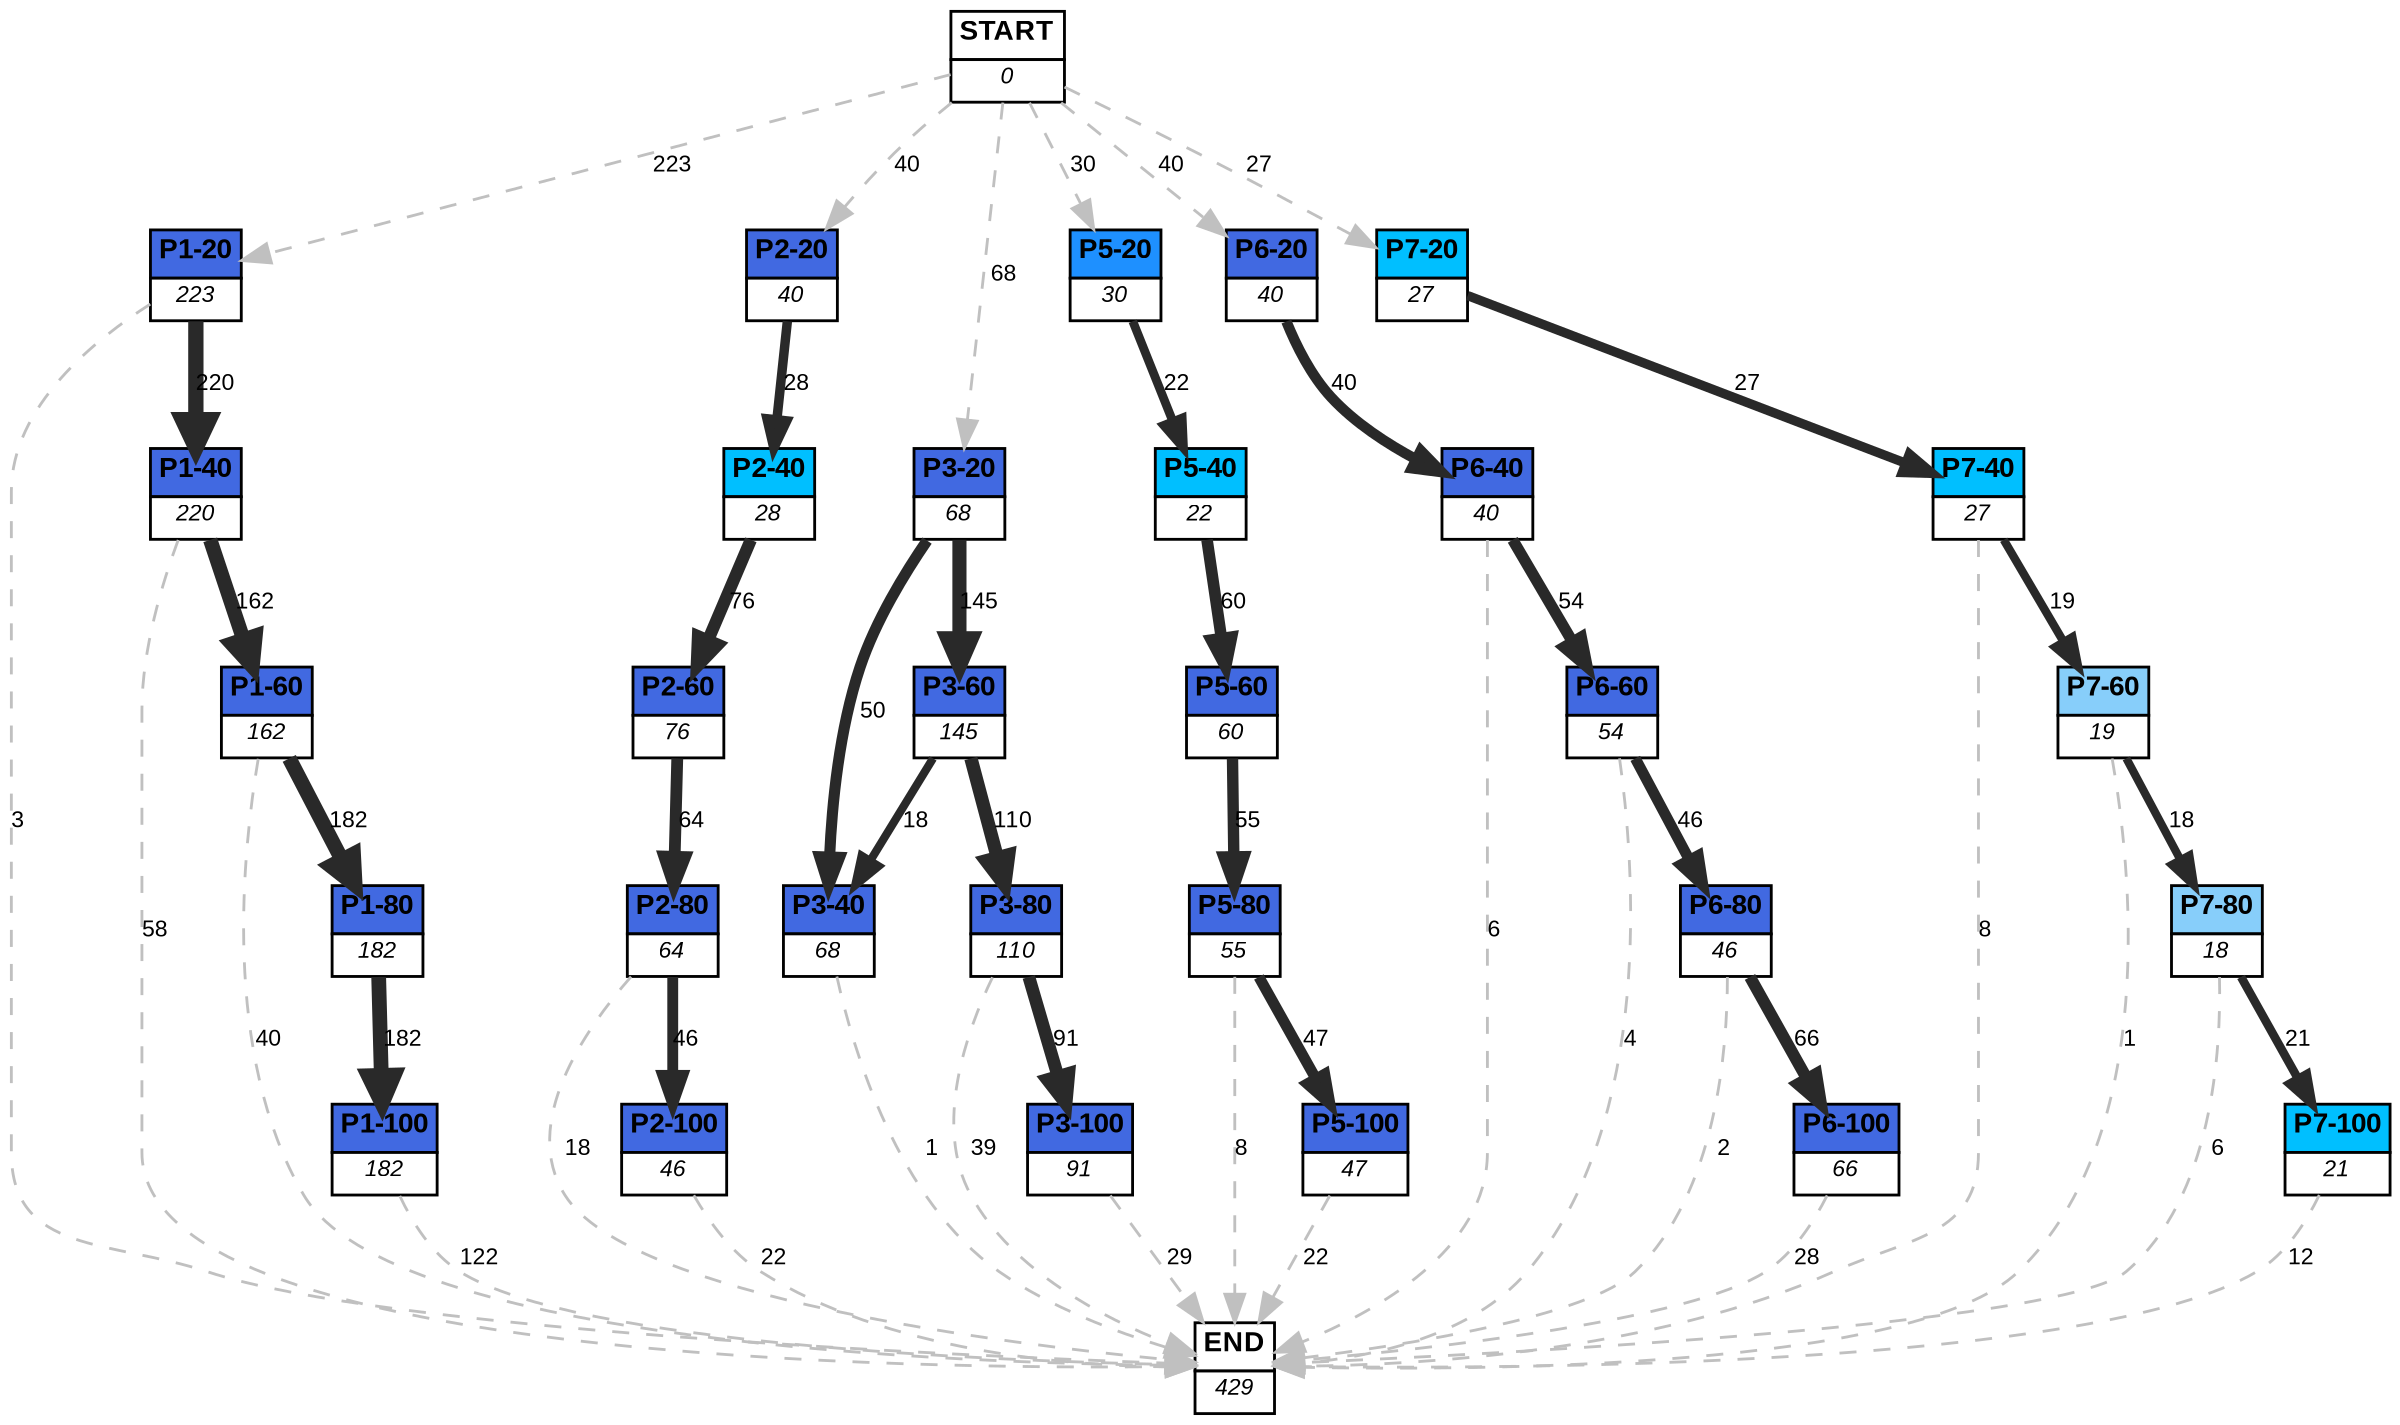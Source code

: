 digraph graphname {
	dpi = 150
	size="16,11!";
	margin = 0;
"P1-20" [shape=plain, label=<<table border="0" cellborder="1" cellspacing="0"><tr><td bgcolor="royalblue"><FONT face="Arial" POINT-SIZE="10"><b>P1-20</b></FONT></td></tr><tr><td bgcolor="white"><FONT face="Arial" POINT-SIZE="8"><i>223</i></FONT></td></tr></table>>]
"P1-40" [shape=plain, label=<<table border="0" cellborder="1" cellspacing="0"><tr><td bgcolor="royalblue"><FONT face="Arial" POINT-SIZE="10"><b>P1-40</b></FONT></td></tr><tr><td bgcolor="white"><FONT face="Arial" POINT-SIZE="8"><i>220</i></FONT></td></tr></table>>]
"P1-60" [shape=plain, label=<<table border="0" cellborder="1" cellspacing="0"><tr><td bgcolor="royalblue"><FONT face="Arial" POINT-SIZE="10"><b>P1-60</b></FONT></td></tr><tr><td bgcolor="white"><FONT face="Arial" POINT-SIZE="8"><i>162</i></FONT></td></tr></table>>]
"P1-80" [shape=plain, label=<<table border="0" cellborder="1" cellspacing="0"><tr><td bgcolor="royalblue"><FONT face="Arial" POINT-SIZE="10"><b>P1-80</b></FONT></td></tr><tr><td bgcolor="white"><FONT face="Arial" POINT-SIZE="8"><i>182</i></FONT></td></tr></table>>]
"P1-100" [shape=plain, label=<<table border="0" cellborder="1" cellspacing="0"><tr><td bgcolor="royalblue"><FONT face="Arial" POINT-SIZE="10"><b>P1-100</b></FONT></td></tr><tr><td bgcolor="white"><FONT face="Arial" POINT-SIZE="8"><i>182</i></FONT></td></tr></table>>]
"P2-20" [shape=plain, label=<<table border="0" cellborder="1" cellspacing="0"><tr><td bgcolor="royalblue"><FONT face="Arial" POINT-SIZE="10"><b>P2-20</b></FONT></td></tr><tr><td bgcolor="white"><FONT face="Arial" POINT-SIZE="8"><i>40</i></FONT></td></tr></table>>]
"P2-60" [shape=plain, label=<<table border="0" cellborder="1" cellspacing="0"><tr><td bgcolor="royalblue"><FONT face="Arial" POINT-SIZE="10"><b>P2-60</b></FONT></td></tr><tr><td bgcolor="white"><FONT face="Arial" POINT-SIZE="8"><i>76</i></FONT></td></tr></table>>]
"P2-40" [shape=plain, label=<<table border="0" cellborder="1" cellspacing="0"><tr><td bgcolor="deepskyblue"><FONT face="Arial" POINT-SIZE="10"><b>P2-40</b></FONT></td></tr><tr><td bgcolor="white"><FONT face="Arial" POINT-SIZE="8"><i>28</i></FONT></td></tr></table>>]
"P2-80" [shape=plain, label=<<table border="0" cellborder="1" cellspacing="0"><tr><td bgcolor="royalblue"><FONT face="Arial" POINT-SIZE="10"><b>P2-80</b></FONT></td></tr><tr><td bgcolor="white"><FONT face="Arial" POINT-SIZE="8"><i>64</i></FONT></td></tr></table>>]
"P2-100" [shape=plain, label=<<table border="0" cellborder="1" cellspacing="0"><tr><td bgcolor="royalblue"><FONT face="Arial" POINT-SIZE="10"><b>P2-100</b></FONT></td></tr><tr><td bgcolor="white"><FONT face="Arial" POINT-SIZE="8"><i>46</i></FONT></td></tr></table>>]
"P3-20" [shape=plain, label=<<table border="0" cellborder="1" cellspacing="0"><tr><td bgcolor="royalblue"><FONT face="Arial" POINT-SIZE="10"><b>P3-20</b></FONT></td></tr><tr><td bgcolor="white"><FONT face="Arial" POINT-SIZE="8"><i>68</i></FONT></td></tr></table>>]
"P3-60" [shape=plain, label=<<table border="0" cellborder="1" cellspacing="0"><tr><td bgcolor="royalblue"><FONT face="Arial" POINT-SIZE="10"><b>P3-60</b></FONT></td></tr><tr><td bgcolor="white"><FONT face="Arial" POINT-SIZE="8"><i>145</i></FONT></td></tr></table>>]
"P3-40" [shape=plain, label=<<table border="0" cellborder="1" cellspacing="0"><tr><td bgcolor="royalblue"><FONT face="Arial" POINT-SIZE="10"><b>P3-40</b></FONT></td></tr><tr><td bgcolor="white"><FONT face="Arial" POINT-SIZE="8"><i>68</i></FONT></td></tr></table>>]
"P3-80" [shape=plain, label=<<table border="0" cellborder="1" cellspacing="0"><tr><td bgcolor="royalblue"><FONT face="Arial" POINT-SIZE="10"><b>P3-80</b></FONT></td></tr><tr><td bgcolor="white"><FONT face="Arial" POINT-SIZE="8"><i>110</i></FONT></td></tr></table>>]
"P3-100" [shape=plain, label=<<table border="0" cellborder="1" cellspacing="0"><tr><td bgcolor="royalblue"><FONT face="Arial" POINT-SIZE="10"><b>P3-100</b></FONT></td></tr><tr><td bgcolor="white"><FONT face="Arial" POINT-SIZE="8"><i>91</i></FONT></td></tr></table>>]
"P5-20" [shape=plain, label=<<table border="0" cellborder="1" cellspacing="0"><tr><td bgcolor="dodgerblue"><FONT face="Arial" POINT-SIZE="10"><b>P5-20</b></FONT></td></tr><tr><td bgcolor="white"><FONT face="Arial" POINT-SIZE="8"><i>30</i></FONT></td></tr></table>>]
"P5-60" [shape=plain, label=<<table border="0" cellborder="1" cellspacing="0"><tr><td bgcolor="royalblue"><FONT face="Arial" POINT-SIZE="10"><b>P5-60</b></FONT></td></tr><tr><td bgcolor="white"><FONT face="Arial" POINT-SIZE="8"><i>60</i></FONT></td></tr></table>>]
"P5-40" [shape=plain, label=<<table border="0" cellborder="1" cellspacing="0"><tr><td bgcolor="deepskyblue"><FONT face="Arial" POINT-SIZE="10"><b>P5-40</b></FONT></td></tr><tr><td bgcolor="white"><FONT face="Arial" POINT-SIZE="8"><i>22</i></FONT></td></tr></table>>]
"P5-80" [shape=plain, label=<<table border="0" cellborder="1" cellspacing="0"><tr><td bgcolor="royalblue"><FONT face="Arial" POINT-SIZE="10"><b>P5-80</b></FONT></td></tr><tr><td bgcolor="white"><FONT face="Arial" POINT-SIZE="8"><i>55</i></FONT></td></tr></table>>]
"P5-100" [shape=plain, label=<<table border="0" cellborder="1" cellspacing="0"><tr><td bgcolor="royalblue"><FONT face="Arial" POINT-SIZE="10"><b>P5-100</b></FONT></td></tr><tr><td bgcolor="white"><FONT face="Arial" POINT-SIZE="8"><i>47</i></FONT></td></tr></table>>]
"P6-20" [shape=plain, label=<<table border="0" cellborder="1" cellspacing="0"><tr><td bgcolor="royalblue"><FONT face="Arial" POINT-SIZE="10"><b>P6-20</b></FONT></td></tr><tr><td bgcolor="white"><FONT face="Arial" POINT-SIZE="8"><i>40</i></FONT></td></tr></table>>]
"P6-40" [shape=plain, label=<<table border="0" cellborder="1" cellspacing="0"><tr><td bgcolor="royalblue"><FONT face="Arial" POINT-SIZE="10"><b>P6-40</b></FONT></td></tr><tr><td bgcolor="white"><FONT face="Arial" POINT-SIZE="8"><i>40</i></FONT></td></tr></table>>]
"P6-60" [shape=plain, label=<<table border="0" cellborder="1" cellspacing="0"><tr><td bgcolor="royalblue"><FONT face="Arial" POINT-SIZE="10"><b>P6-60</b></FONT></td></tr><tr><td bgcolor="white"><FONT face="Arial" POINT-SIZE="8"><i>54</i></FONT></td></tr></table>>]
"P6-80" [shape=plain, label=<<table border="0" cellborder="1" cellspacing="0"><tr><td bgcolor="royalblue"><FONT face="Arial" POINT-SIZE="10"><b>P6-80</b></FONT></td></tr><tr><td bgcolor="white"><FONT face="Arial" POINT-SIZE="8"><i>46</i></FONT></td></tr></table>>]
"P6-100" [shape=plain, label=<<table border="0" cellborder="1" cellspacing="0"><tr><td bgcolor="royalblue"><FONT face="Arial" POINT-SIZE="10"><b>P6-100</b></FONT></td></tr><tr><td bgcolor="white"><FONT face="Arial" POINT-SIZE="8"><i>66</i></FONT></td></tr></table>>]
"P7-20" [shape=plain, label=<<table border="0" cellborder="1" cellspacing="0"><tr><td bgcolor="deepskyblue"><FONT face="Arial" POINT-SIZE="10"><b>P7-20</b></FONT></td></tr><tr><td bgcolor="white"><FONT face="Arial" POINT-SIZE="8"><i>27</i></FONT></td></tr></table>>]
"P7-40" [shape=plain, label=<<table border="0" cellborder="1" cellspacing="0"><tr><td bgcolor="deepskyblue"><FONT face="Arial" POINT-SIZE="10"><b>P7-40</b></FONT></td></tr><tr><td bgcolor="white"><FONT face="Arial" POINT-SIZE="8"><i>27</i></FONT></td></tr></table>>]
"P7-60" [shape=plain, label=<<table border="0" cellborder="1" cellspacing="0"><tr><td bgcolor="lightskyblue"><FONT face="Arial" POINT-SIZE="10"><b>P7-60</b></FONT></td></tr><tr><td bgcolor="white"><FONT face="Arial" POINT-SIZE="8"><i>19</i></FONT></td></tr></table>>]
"P7-80" [shape=plain, label=<<table border="0" cellborder="1" cellspacing="0"><tr><td bgcolor="lightskyblue"><FONT face="Arial" POINT-SIZE="10"><b>P7-80</b></FONT></td></tr><tr><td bgcolor="white"><FONT face="Arial" POINT-SIZE="8"><i>18</i></FONT></td></tr></table>>]
"P7-100" [shape=plain, label=<<table border="0" cellborder="1" cellspacing="0"><tr><td bgcolor="deepskyblue"><FONT face="Arial" POINT-SIZE="10"><b>P7-100</b></FONT></td></tr><tr><td bgcolor="white"><FONT face="Arial" POINT-SIZE="8"><i>21</i></FONT></td></tr></table>>]
"START" [shape=plain, label=<<table border="0" cellborder="1" cellspacing="0"><tr><td bgcolor="white"><FONT face="Arial" POINT-SIZE="10"><b>START</b></FONT></td></tr><tr><td bgcolor="white"><FONT face="Arial" POINT-SIZE="8"><i>0</i></FONT></td></tr></table>>]
"END" [shape=plain, label=<<table border="0" cellborder="1" cellspacing="0"><tr><td bgcolor="white"><FONT face="Arial" POINT-SIZE="10"><b>END</b></FONT></td></tr><tr><td bgcolor="white"><FONT face="Arial" POINT-SIZE="8"><i>429</i></FONT></td></tr></table>>]
"P1-20" -> "P1-40" [ color=grey16 penwidth = "5.393627546352362"label ="220" labelfloat=false fontname="Arial" fontsize=8]
"P1-20" -> "END" [ style = dashed color=grey label ="3" labelfloat=false fontname="Arial" fontsize=8]
"P1-40" -> "P1-60" [ color=grey16 penwidth = "5.087596335232384"label ="162" labelfloat=false fontname="Arial" fontsize=8]
"P1-40" -> "END" [ style = dashed color=grey label ="58" labelfloat=false fontname="Arial" fontsize=8]
"P1-60" -> "P1-80" [ color=grey16 penwidth = "5.204006687076795"label ="182" labelfloat=false fontname="Arial" fontsize=8]
"P1-60" -> "END" [ style = dashed color=grey label ="40" labelfloat=false fontname="Arial" fontsize=8]
"P1-80" -> "P1-100" [ color=grey16 penwidth = "5.204006687076795"label ="182" labelfloat=false fontname="Arial" fontsize=8]
"P1-100" -> "END" [ style = dashed color=grey label ="122" labelfloat=false fontname="Arial" fontsize=8]
"P2-20" -> "P2-40" [ color=grey16 penwidth = "3.332204510175204"label ="28" labelfloat=false fontname="Arial" fontsize=8]
"P2-60" -> "P2-80" [ color=grey16 penwidth = "4.1588830833596715"label ="64" labelfloat=false fontname="Arial" fontsize=8]
"P2-40" -> "P2-60" [ color=grey16 penwidth = "4.330733340286331"label ="76" labelfloat=false fontname="Arial" fontsize=8]
"P2-80" -> "P2-100" [ color=grey16 penwidth = "3.828641396489095"label ="46" labelfloat=false fontname="Arial" fontsize=8]
"P2-80" -> "END" [ style = dashed color=grey label ="18" labelfloat=false fontname="Arial" fontsize=8]
"P2-100" -> "END" [ style = dashed color=grey label ="22" labelfloat=false fontname="Arial" fontsize=8]
"P3-20" -> "P3-60" [ color=grey16 penwidth = "4.976733742420574"label ="145" labelfloat=false fontname="Arial" fontsize=8]
"P3-20" -> "P3-40" [ color=grey16 penwidth = "3.912023005428146"label ="50" labelfloat=false fontname="Arial" fontsize=8]
"P3-60" -> "P3-40" [ color=grey16 penwidth = "2.8903717578961645"label ="18" labelfloat=false fontname="Arial" fontsize=8]
"P3-60" -> "P3-80" [ color=grey16 penwidth = "4.700480365792417"label ="110" labelfloat=false fontname="Arial" fontsize=8]
"P3-40" -> "END" [ style = dashed color=grey label ="1" labelfloat=false fontname="Arial" fontsize=8]
"P3-80" -> "P3-100" [ color=grey16 penwidth = "4.51085950651685"label ="91" labelfloat=false fontname="Arial" fontsize=8]
"P3-80" -> "END" [ style = dashed color=grey label ="39" labelfloat=false fontname="Arial" fontsize=8]
"P3-100" -> "END" [ style = dashed color=grey label ="29" labelfloat=false fontname="Arial" fontsize=8]
"P5-20" -> "P5-40" [ color=grey16 penwidth = "3.091042453358316"label ="22" labelfloat=false fontname="Arial" fontsize=8]
"P5-60" -> "P5-80" [ color=grey16 penwidth = "4.007333185232471"label ="55" labelfloat=false fontname="Arial" fontsize=8]
"P5-40" -> "P5-60" [ color=grey16 penwidth = "4.0943445622221"label ="60" labelfloat=false fontname="Arial" fontsize=8]
"P5-80" -> "P5-100" [ color=grey16 penwidth = "3.8501476017100584"label ="47" labelfloat=false fontname="Arial" fontsize=8]
"P5-80" -> "END" [ style = dashed color=grey label ="8" labelfloat=false fontname="Arial" fontsize=8]
"P5-100" -> "END" [ style = dashed color=grey label ="22" labelfloat=false fontname="Arial" fontsize=8]
"P6-20" -> "P6-40" [ color=grey16 penwidth = "3.6888794541139363"label ="40" labelfloat=false fontname="Arial" fontsize=8]
"P6-40" -> "P6-60" [ color=grey16 penwidth = "3.9889840465642745"label ="54" labelfloat=false fontname="Arial" fontsize=8]
"P6-40" -> "END" [ style = dashed color=grey label ="6" labelfloat=false fontname="Arial" fontsize=8]
"P6-60" -> "P6-80" [ color=grey16 penwidth = "3.828641396489095"label ="46" labelfloat=false fontname="Arial" fontsize=8]
"P6-60" -> "END" [ style = dashed color=grey label ="4" labelfloat=false fontname="Arial" fontsize=8]
"P6-80" -> "P6-100" [ color=grey16 penwidth = "4.189654742026425"label ="66" labelfloat=false fontname="Arial" fontsize=8]
"P6-80" -> "END" [ style = dashed color=grey label ="2" labelfloat=false fontname="Arial" fontsize=8]
"P6-100" -> "END" [ style = dashed color=grey label ="28" labelfloat=false fontname="Arial" fontsize=8]
"P7-20" -> "P7-40" [ color=grey16 penwidth = "3.295836866004329"label ="27" labelfloat=false fontname="Arial" fontsize=8]
"P7-40" -> "P7-60" [ color=grey16 penwidth = "2.9444389791664403"label ="19" labelfloat=false fontname="Arial" fontsize=8]
"P7-40" -> "END" [ style = dashed color=grey label ="8" labelfloat=false fontname="Arial" fontsize=8]
"P7-60" -> "P7-80" [ color=grey16 penwidth = "2.8903717578961645"label ="18" labelfloat=false fontname="Arial" fontsize=8]
"P7-60" -> "END" [ style = dashed color=grey label ="1" labelfloat=false fontname="Arial" fontsize=8]
"P7-80" -> "P7-100" [ color=grey16 penwidth = "3.044522437723423"label ="21" labelfloat=false fontname="Arial" fontsize=8]
"P7-80" -> "END" [ style = dashed color=grey label ="6" labelfloat=false fontname="Arial" fontsize=8]
"P7-100" -> "END" [ style = dashed color=grey label ="12" labelfloat=false fontname="Arial" fontsize=8]
"START" -> "P1-20" [ style = dashed color=grey label ="223" labelfloat=false fontname="Arial" fontsize=8]
"START" -> "P2-20" [ style = dashed color=grey label ="40" labelfloat=false fontname="Arial" fontsize=8]
"START" -> "P3-20" [ style = dashed color=grey label ="68" labelfloat=false fontname="Arial" fontsize=8]
"START" -> "P5-20" [ style = dashed color=grey label ="30" labelfloat=false fontname="Arial" fontsize=8]
"START" -> "P6-20" [ style = dashed color=grey label ="40" labelfloat=false fontname="Arial" fontsize=8]
"START" -> "P7-20" [ style = dashed color=grey label ="27" labelfloat=false fontname="Arial" fontsize=8]
}